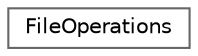 digraph "Graphical Class Hierarchy"
{
 // LATEX_PDF_SIZE
  bgcolor="transparent";
  edge [fontname=Helvetica,fontsize=10,labelfontname=Helvetica,labelfontsize=10];
  node [fontname=Helvetica,fontsize=10,shape=box,height=0.2,width=0.4];
  rankdir="LR";
  Node0 [id="Node000000",label="FileOperations",height=0.2,width=0.4,color="grey40", fillcolor="white", style="filled",URL="$classFileOperations.html",tooltip="Singleton class to handle file operations."];
}
